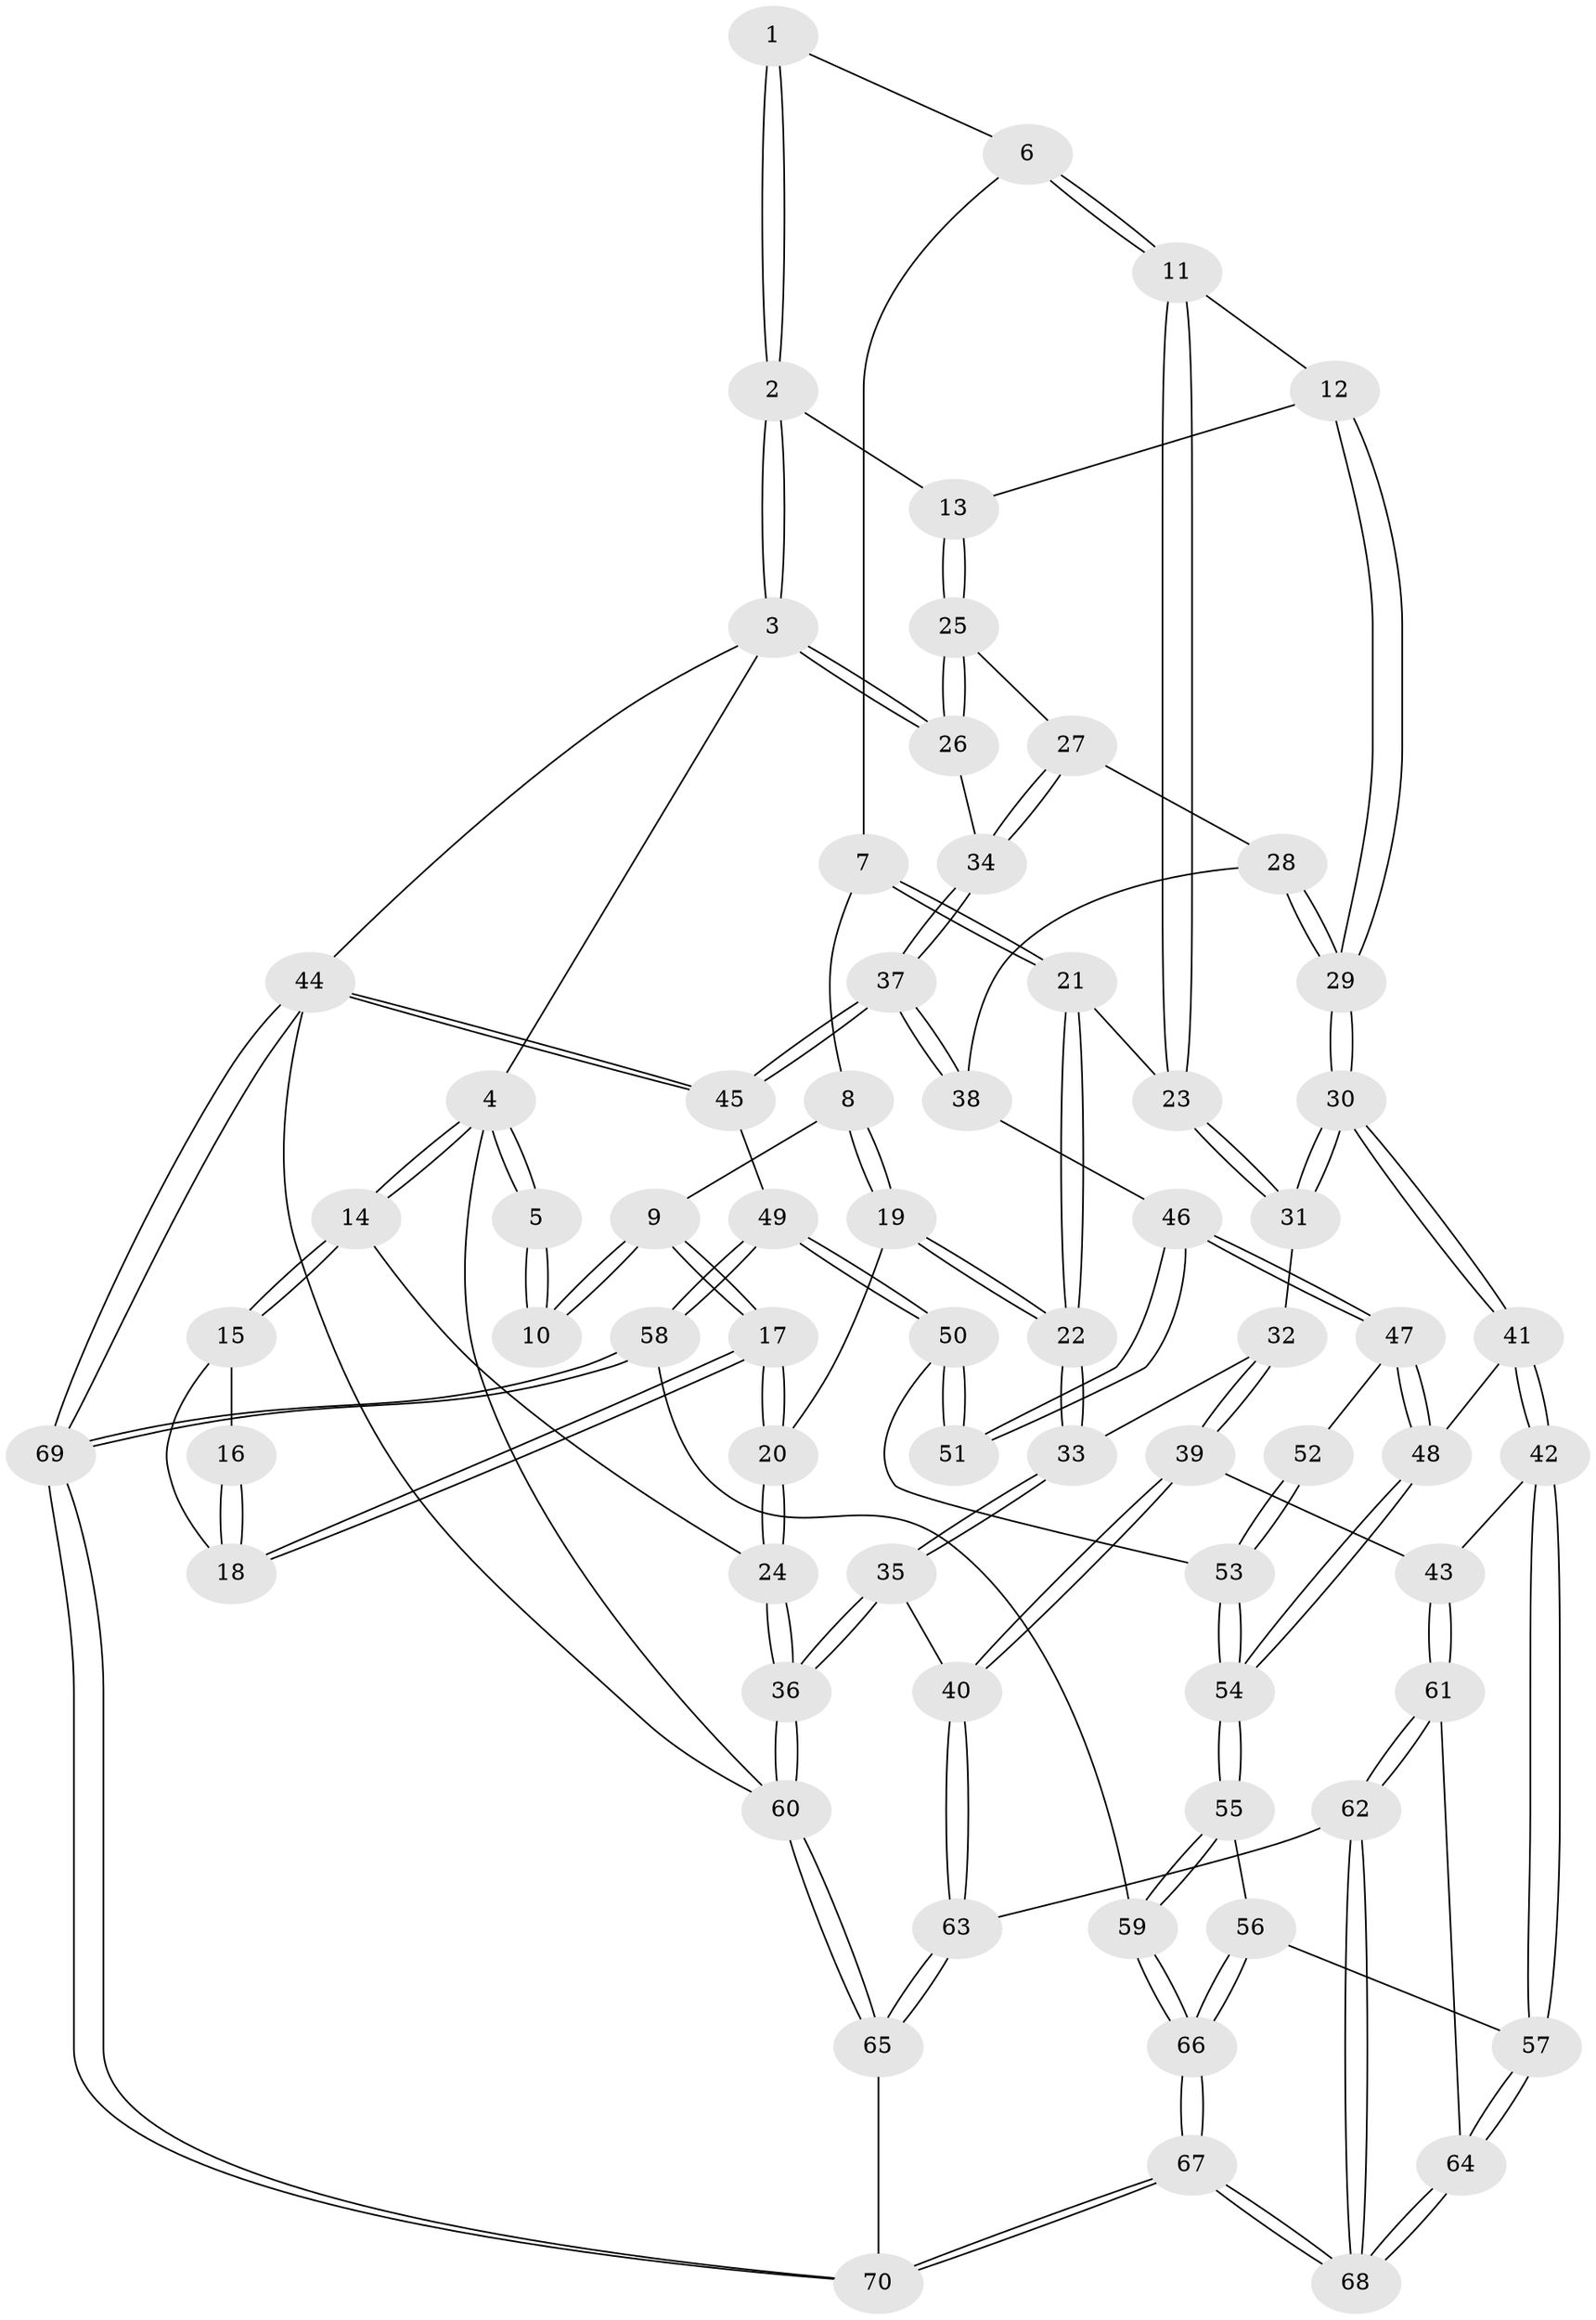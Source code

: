 // coarse degree distribution, {2: 0.045454545454545456, 4: 0.2727272727272727, 3: 0.36363636363636365, 5: 0.22727272727272727, 1: 0.045454545454545456, 8: 0.045454545454545456}
// Generated by graph-tools (version 1.1) at 2025/38/03/04/25 23:38:22]
// undirected, 70 vertices, 172 edges
graph export_dot {
  node [color=gray90,style=filled];
  1 [pos="+0.24123542930071598+0"];
  2 [pos="+0.6355010569883174+0"];
  3 [pos="+1+0"];
  4 [pos="+0+0"];
  5 [pos="+0.16634121777840558+0"];
  6 [pos="+0.3164070402494467+0.04656904943078404"];
  7 [pos="+0.2474070828323535+0.1910152945750162"];
  8 [pos="+0.19053999495639076+0.1701415847508318"];
  9 [pos="+0.16414050504763053+0.14658406031721435"];
  10 [pos="+0.13179099745139042+0.09605475660281236"];
  11 [pos="+0.41999752686187436+0.20445253517781245"];
  12 [pos="+0.5417447541204906+0.15070570609558862"];
  13 [pos="+0.6613427325563762+0.051031699888105665"];
  14 [pos="+0+0.24791718738208646"];
  15 [pos="+0.033719833101325696+0.16738262680133445"];
  16 [pos="+0.12843437410493644+0.09899657584441636"];
  17 [pos="+0.10387510009972224+0.2793783328035101"];
  18 [pos="+0.09082540434613721+0.24564820218440966"];
  19 [pos="+0.1572325251584608+0.3236157690467084"];
  20 [pos="+0.10542779697640421+0.31470859432489795"];
  21 [pos="+0.28248849690223865+0.23088183578993843"];
  22 [pos="+0.15996392845853025+0.3249152209510038"];
  23 [pos="+0.38248101883107866+0.2616992151837422"];
  24 [pos="+0+0.4252530848866651"];
  25 [pos="+0.7652830230323883+0.17021824606279"];
  26 [pos="+1+0"];
  27 [pos="+0.7791567149456765+0.2038099568929835"];
  28 [pos="+0.7776662015971727+0.2927809398391919"];
  29 [pos="+0.570232393613617+0.4462111647442995"];
  30 [pos="+0.5623540704322292+0.45579782145689296"];
  31 [pos="+0.38706251502932343+0.3475868707471451"];
  32 [pos="+0.3226723771776387+0.39820075717640535"];
  33 [pos="+0.20493351207457974+0.3821084605803209"];
  34 [pos="+1+0.22282864573819555"];
  35 [pos="+0.09586594454886924+0.5972285684230126"];
  36 [pos="+0+0.5669810715666346"];
  37 [pos="+1+0.38554749023493773"];
  38 [pos="+0.8768676871390297+0.4198111308101159"];
  39 [pos="+0.298340626376998+0.6068883278386114"];
  40 [pos="+0.16736132308065935+0.6319483075367883"];
  41 [pos="+0.5642155337138463+0.4927272263687054"];
  42 [pos="+0.47691765558131033+0.6248191510777805"];
  43 [pos="+0.3559515812590872+0.6296206497107623"];
  44 [pos="+1+1"];
  45 [pos="+1+0.6661072268469801"];
  46 [pos="+0.8691682188743123+0.4532006879085084"];
  47 [pos="+0.680491267830606+0.5441308312434675"];
  48 [pos="+0.659862258997851+0.5449968609673743"];
  49 [pos="+0.967968093049659+0.6713553870616904"];
  50 [pos="+0.895445114375306+0.6030304505309138"];
  51 [pos="+0.874524028544589+0.5065593349329871"];
  52 [pos="+0.7466022353455919+0.5781663128279966"];
  53 [pos="+0.7997398279081085+0.6366882001952786"];
  54 [pos="+0.7166755536191368+0.7249657566936405"];
  55 [pos="+0.7165306200550903+0.7255032473640741"];
  56 [pos="+0.6768267823755041+0.7366622729087023"];
  57 [pos="+0.5322896812544393+0.7280815299053399"];
  58 [pos="+0.8529033989168926+0.8342705619498598"];
  59 [pos="+0.8134592571315218+0.8218715295740232"];
  60 [pos="+0+1"];
  61 [pos="+0.3447322477217926+0.7992078269584292"];
  62 [pos="+0.3362506021637538+0.8284632878925349"];
  63 [pos="+0.19250009132199503+0.860779809783164"];
  64 [pos="+0.525903720169905+0.7542072877896402"];
  65 [pos="+0+1"];
  66 [pos="+0.6326452484243913+0.9425713029758754"];
  67 [pos="+0.5301921413617966+1"];
  68 [pos="+0.5014602831279836+0.9635145083046252"];
  69 [pos="+1+1"];
  70 [pos="+0.528335006714584+1"];
  1 -- 2;
  1 -- 2;
  1 -- 6;
  2 -- 3;
  2 -- 3;
  2 -- 13;
  3 -- 4;
  3 -- 26;
  3 -- 26;
  3 -- 44;
  4 -- 5;
  4 -- 5;
  4 -- 14;
  4 -- 14;
  4 -- 60;
  5 -- 10;
  5 -- 10;
  6 -- 7;
  6 -- 11;
  6 -- 11;
  7 -- 8;
  7 -- 21;
  7 -- 21;
  8 -- 9;
  8 -- 19;
  8 -- 19;
  9 -- 10;
  9 -- 10;
  9 -- 17;
  9 -- 17;
  11 -- 12;
  11 -- 23;
  11 -- 23;
  12 -- 13;
  12 -- 29;
  12 -- 29;
  13 -- 25;
  13 -- 25;
  14 -- 15;
  14 -- 15;
  14 -- 24;
  15 -- 16;
  15 -- 18;
  16 -- 18;
  16 -- 18;
  17 -- 18;
  17 -- 18;
  17 -- 20;
  17 -- 20;
  19 -- 20;
  19 -- 22;
  19 -- 22;
  20 -- 24;
  20 -- 24;
  21 -- 22;
  21 -- 22;
  21 -- 23;
  22 -- 33;
  22 -- 33;
  23 -- 31;
  23 -- 31;
  24 -- 36;
  24 -- 36;
  25 -- 26;
  25 -- 26;
  25 -- 27;
  26 -- 34;
  27 -- 28;
  27 -- 34;
  27 -- 34;
  28 -- 29;
  28 -- 29;
  28 -- 38;
  29 -- 30;
  29 -- 30;
  30 -- 31;
  30 -- 31;
  30 -- 41;
  30 -- 41;
  31 -- 32;
  32 -- 33;
  32 -- 39;
  32 -- 39;
  33 -- 35;
  33 -- 35;
  34 -- 37;
  34 -- 37;
  35 -- 36;
  35 -- 36;
  35 -- 40;
  36 -- 60;
  36 -- 60;
  37 -- 38;
  37 -- 38;
  37 -- 45;
  37 -- 45;
  38 -- 46;
  39 -- 40;
  39 -- 40;
  39 -- 43;
  40 -- 63;
  40 -- 63;
  41 -- 42;
  41 -- 42;
  41 -- 48;
  42 -- 43;
  42 -- 57;
  42 -- 57;
  43 -- 61;
  43 -- 61;
  44 -- 45;
  44 -- 45;
  44 -- 69;
  44 -- 69;
  44 -- 60;
  45 -- 49;
  46 -- 47;
  46 -- 47;
  46 -- 51;
  46 -- 51;
  47 -- 48;
  47 -- 48;
  47 -- 52;
  48 -- 54;
  48 -- 54;
  49 -- 50;
  49 -- 50;
  49 -- 58;
  49 -- 58;
  50 -- 51;
  50 -- 51;
  50 -- 53;
  52 -- 53;
  52 -- 53;
  53 -- 54;
  53 -- 54;
  54 -- 55;
  54 -- 55;
  55 -- 56;
  55 -- 59;
  55 -- 59;
  56 -- 57;
  56 -- 66;
  56 -- 66;
  57 -- 64;
  57 -- 64;
  58 -- 59;
  58 -- 69;
  58 -- 69;
  59 -- 66;
  59 -- 66;
  60 -- 65;
  60 -- 65;
  61 -- 62;
  61 -- 62;
  61 -- 64;
  62 -- 63;
  62 -- 68;
  62 -- 68;
  63 -- 65;
  63 -- 65;
  64 -- 68;
  64 -- 68;
  65 -- 70;
  66 -- 67;
  66 -- 67;
  67 -- 68;
  67 -- 68;
  67 -- 70;
  67 -- 70;
  69 -- 70;
  69 -- 70;
}
